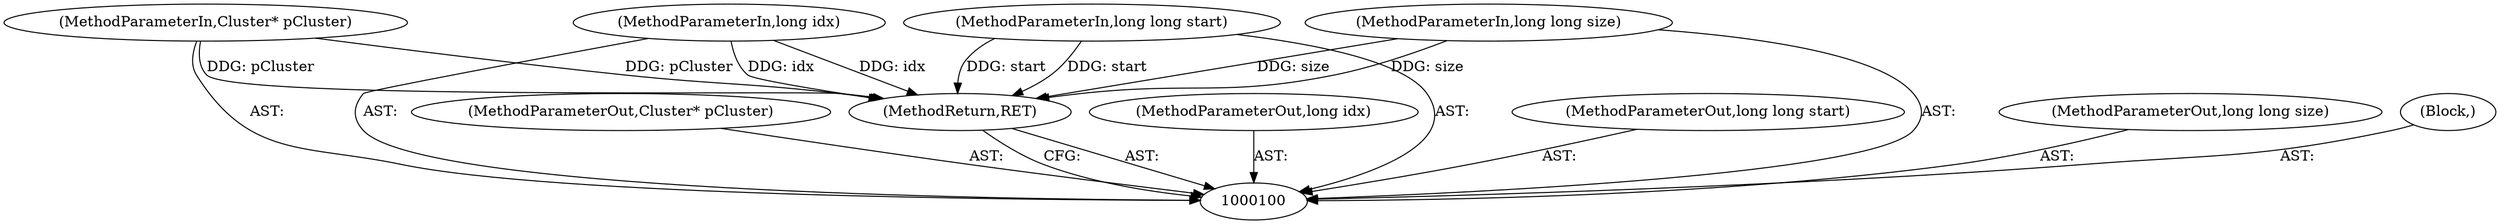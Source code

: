 digraph "1_Android_04839626ed859623901ebd3a5fd483982186b59d_206" {
"1000106" [label="(MethodReturn,RET)"];
"1000101" [label="(MethodParameterIn,Cluster* pCluster)"];
"1000113" [label="(MethodParameterOut,Cluster* pCluster)"];
"1000102" [label="(MethodParameterIn,long idx)"];
"1000114" [label="(MethodParameterOut,long idx)"];
"1000103" [label="(MethodParameterIn,long long start)"];
"1000115" [label="(MethodParameterOut,long long start)"];
"1000104" [label="(MethodParameterIn,long long size)"];
"1000116" [label="(MethodParameterOut,long long size)"];
"1000105" [label="(Block,)"];
"1000106" -> "1000100"  [label="AST: "];
"1000106" -> "1000100"  [label="CFG: "];
"1000104" -> "1000106"  [label="DDG: size"];
"1000103" -> "1000106"  [label="DDG: start"];
"1000102" -> "1000106"  [label="DDG: idx"];
"1000101" -> "1000106"  [label="DDG: pCluster"];
"1000101" -> "1000100"  [label="AST: "];
"1000101" -> "1000106"  [label="DDG: pCluster"];
"1000113" -> "1000100"  [label="AST: "];
"1000102" -> "1000100"  [label="AST: "];
"1000102" -> "1000106"  [label="DDG: idx"];
"1000114" -> "1000100"  [label="AST: "];
"1000103" -> "1000100"  [label="AST: "];
"1000103" -> "1000106"  [label="DDG: start"];
"1000115" -> "1000100"  [label="AST: "];
"1000104" -> "1000100"  [label="AST: "];
"1000104" -> "1000106"  [label="DDG: size"];
"1000116" -> "1000100"  [label="AST: "];
"1000105" -> "1000100"  [label="AST: "];
}
